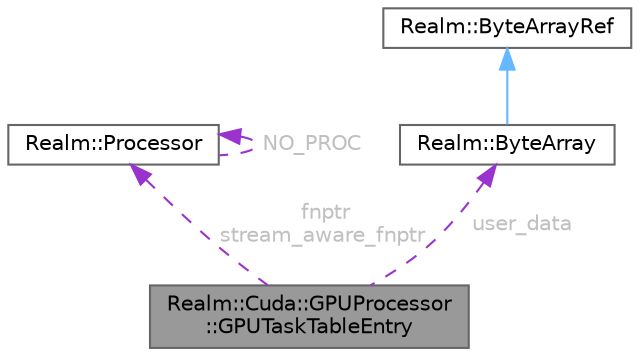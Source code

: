 digraph "Realm::Cuda::GPUProcessor::GPUTaskTableEntry"
{
 // LATEX_PDF_SIZE
  bgcolor="transparent";
  edge [fontname=Helvetica,fontsize=10,labelfontname=Helvetica,labelfontsize=10];
  node [fontname=Helvetica,fontsize=10,shape=box,height=0.2,width=0.4];
  Node1 [id="Node000001",label="Realm::Cuda::GPUProcessor\l::GPUTaskTableEntry",height=0.2,width=0.4,color="gray40", fillcolor="grey60", style="filled", fontcolor="black",tooltip=" "];
  Node2 -> Node1 [id="edge1_Node000001_Node000002",dir="back",color="darkorchid3",style="dashed",tooltip=" ",label=" fnptr\nstream_aware_fnptr",fontcolor="grey" ];
  Node2 [id="Node000002",label="Realm::Processor",height=0.2,width=0.4,color="gray40", fillcolor="white", style="filled",URL="$classRealm_1_1Processor.html",tooltip=" "];
  Node2 -> Node2 [id="edge2_Node000002_Node000002",dir="back",color="darkorchid3",style="dashed",tooltip=" ",label=" NO_PROC",fontcolor="grey" ];
  Node3 -> Node1 [id="edge3_Node000001_Node000003",dir="back",color="darkorchid3",style="dashed",tooltip=" ",label=" user_data",fontcolor="grey" ];
  Node3 [id="Node000003",label="Realm::ByteArray",height=0.2,width=0.4,color="gray40", fillcolor="white", style="filled",URL="$classRealm_1_1ByteArray.html",tooltip=" "];
  Node4 -> Node3 [id="edge4_Node000003_Node000004",dir="back",color="steelblue1",style="solid",tooltip=" "];
  Node4 [id="Node000004",label="Realm::ByteArrayRef",height=0.2,width=0.4,color="gray40", fillcolor="white", style="filled",URL="$classRealm_1_1ByteArrayRef.html",tooltip=" "];
}
